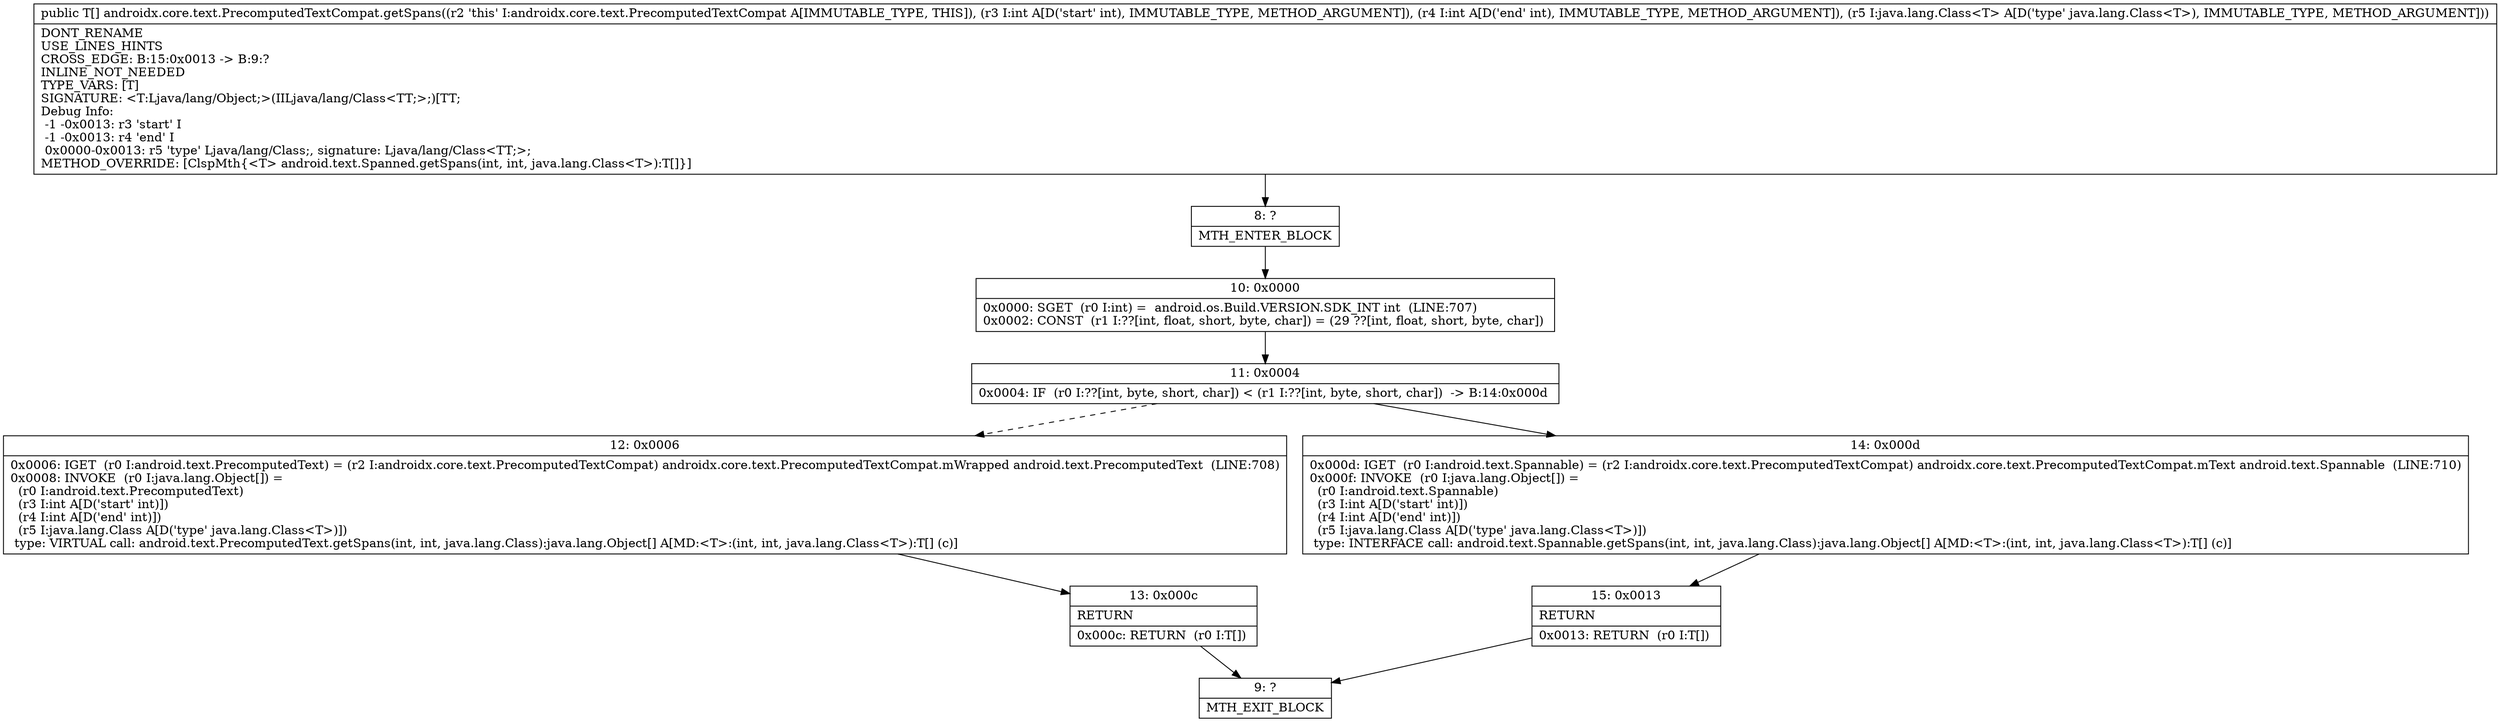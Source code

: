 digraph "CFG forandroidx.core.text.PrecomputedTextCompat.getSpans(IILjava\/lang\/Class;)[Ljava\/lang\/Object;" {
Node_8 [shape=record,label="{8\:\ ?|MTH_ENTER_BLOCK\l}"];
Node_10 [shape=record,label="{10\:\ 0x0000|0x0000: SGET  (r0 I:int) =  android.os.Build.VERSION.SDK_INT int  (LINE:707)\l0x0002: CONST  (r1 I:??[int, float, short, byte, char]) = (29 ??[int, float, short, byte, char]) \l}"];
Node_11 [shape=record,label="{11\:\ 0x0004|0x0004: IF  (r0 I:??[int, byte, short, char]) \< (r1 I:??[int, byte, short, char])  \-\> B:14:0x000d \l}"];
Node_12 [shape=record,label="{12\:\ 0x0006|0x0006: IGET  (r0 I:android.text.PrecomputedText) = (r2 I:androidx.core.text.PrecomputedTextCompat) androidx.core.text.PrecomputedTextCompat.mWrapped android.text.PrecomputedText  (LINE:708)\l0x0008: INVOKE  (r0 I:java.lang.Object[]) = \l  (r0 I:android.text.PrecomputedText)\l  (r3 I:int A[D('start' int)])\l  (r4 I:int A[D('end' int)])\l  (r5 I:java.lang.Class A[D('type' java.lang.Class\<T\>)])\l type: VIRTUAL call: android.text.PrecomputedText.getSpans(int, int, java.lang.Class):java.lang.Object[] A[MD:\<T\>:(int, int, java.lang.Class\<T\>):T[] (c)]\l}"];
Node_13 [shape=record,label="{13\:\ 0x000c|RETURN\l|0x000c: RETURN  (r0 I:T[]) \l}"];
Node_9 [shape=record,label="{9\:\ ?|MTH_EXIT_BLOCK\l}"];
Node_14 [shape=record,label="{14\:\ 0x000d|0x000d: IGET  (r0 I:android.text.Spannable) = (r2 I:androidx.core.text.PrecomputedTextCompat) androidx.core.text.PrecomputedTextCompat.mText android.text.Spannable  (LINE:710)\l0x000f: INVOKE  (r0 I:java.lang.Object[]) = \l  (r0 I:android.text.Spannable)\l  (r3 I:int A[D('start' int)])\l  (r4 I:int A[D('end' int)])\l  (r5 I:java.lang.Class A[D('type' java.lang.Class\<T\>)])\l type: INTERFACE call: android.text.Spannable.getSpans(int, int, java.lang.Class):java.lang.Object[] A[MD:\<T\>:(int, int, java.lang.Class\<T\>):T[] (c)]\l}"];
Node_15 [shape=record,label="{15\:\ 0x0013|RETURN\l|0x0013: RETURN  (r0 I:T[]) \l}"];
MethodNode[shape=record,label="{public T[] androidx.core.text.PrecomputedTextCompat.getSpans((r2 'this' I:androidx.core.text.PrecomputedTextCompat A[IMMUTABLE_TYPE, THIS]), (r3 I:int A[D('start' int), IMMUTABLE_TYPE, METHOD_ARGUMENT]), (r4 I:int A[D('end' int), IMMUTABLE_TYPE, METHOD_ARGUMENT]), (r5 I:java.lang.Class\<T\> A[D('type' java.lang.Class\<T\>), IMMUTABLE_TYPE, METHOD_ARGUMENT]))  | DONT_RENAME\lUSE_LINES_HINTS\lCROSS_EDGE: B:15:0x0013 \-\> B:9:?\lINLINE_NOT_NEEDED\lTYPE_VARS: [T]\lSIGNATURE: \<T:Ljava\/lang\/Object;\>(IILjava\/lang\/Class\<TT;\>;)[TT;\lDebug Info:\l  \-1 \-0x0013: r3 'start' I\l  \-1 \-0x0013: r4 'end' I\l  0x0000\-0x0013: r5 'type' Ljava\/lang\/Class;, signature: Ljava\/lang\/Class\<TT;\>;\lMETHOD_OVERRIDE: [ClspMth\{\<T\> android.text.Spanned.getSpans(int, int, java.lang.Class\<T\>):T[]\}]\l}"];
MethodNode -> Node_8;Node_8 -> Node_10;
Node_10 -> Node_11;
Node_11 -> Node_12[style=dashed];
Node_11 -> Node_14;
Node_12 -> Node_13;
Node_13 -> Node_9;
Node_14 -> Node_15;
Node_15 -> Node_9;
}

